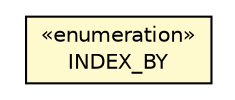 #!/usr/local/bin/dot
#
# Class diagram 
# Generated by UMLGraph version R5_6-24-gf6e263 (http://www.umlgraph.org/)
#

digraph G {
	edge [fontname="Helvetica",fontsize=10,labelfontname="Helvetica",labelfontsize=10];
	node [fontname="Helvetica",fontsize=10,shape=plaintext];
	nodesep=0.25;
	ranksep=0.5;
	// com.orientechnologies.orient.core.index.OPropertyMapIndexDefinition.INDEX_BY
	c2840260 [label=<<table title="com.orientechnologies.orient.core.index.OPropertyMapIndexDefinition.INDEX_BY" border="0" cellborder="1" cellspacing="0" cellpadding="2" port="p" bgcolor="lemonChiffon" href="./OPropertyMapIndexDefinition.INDEX_BY.html">
		<tr><td><table border="0" cellspacing="0" cellpadding="1">
<tr><td align="center" balign="center"> &#171;enumeration&#187; </td></tr>
<tr><td align="center" balign="center"> INDEX_BY </td></tr>
		</table></td></tr>
		</table>>, URL="./OPropertyMapIndexDefinition.INDEX_BY.html", fontname="Helvetica", fontcolor="black", fontsize=10.0];
}

